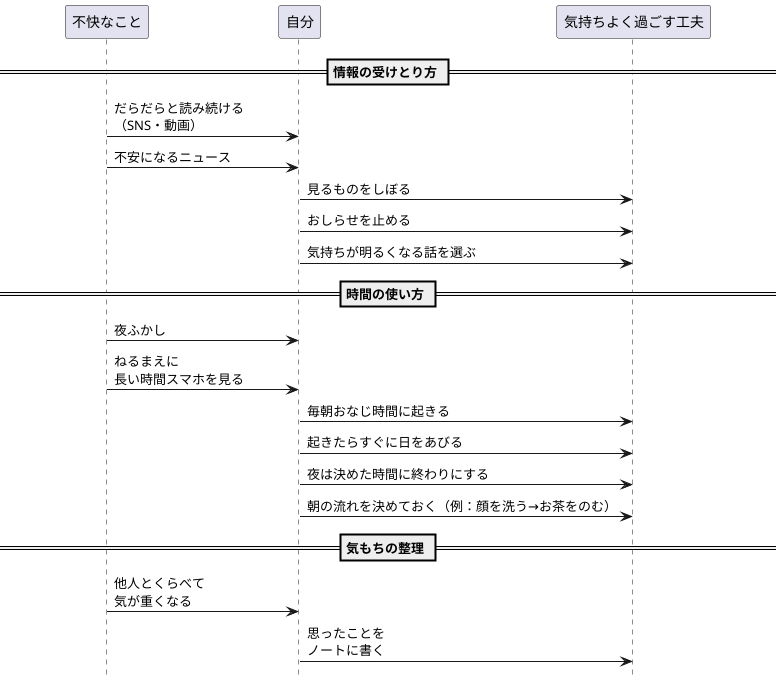 @startuml
hide footbox
skinparam sequence {
  ParticipantPadding 60
  BoxPadding 20
}

participant "不快なこと" as Discomfort
participant "自分" as Self
participant "気持ちよく過ごす工夫" as Comfort

== 情報の受けとり方 ==

Discomfort -> Self : だらだらと読み続ける\n（SNS・動画）
Discomfort -> Self : 不安になるニュース

Self -> Comfort : 見るものをしぼる
Self -> Comfort : おしらせを止める
Self -> Comfort : 気持ちが明るくなる話を選ぶ

== 時間の使い方 ==

Discomfort -> Self : 夜ふかし
Discomfort -> Self : ねるまえに\n長い時間スマホを見る

Self -> Comfort : 毎朝おなじ時間に起きる
Self -> Comfort : 起きたらすぐに日をあびる
Self -> Comfort : 夜は決めた時間に終わりにする
Self -> Comfort : 朝の流れを決めておく（例：顔を洗う→お茶をのむ）

== 気もちの整理 ==

Discomfort -> Self : 他人とくらべて\n気が重くなる
Self -> Comfort : 思ったことを\nノートに書く

@enduml